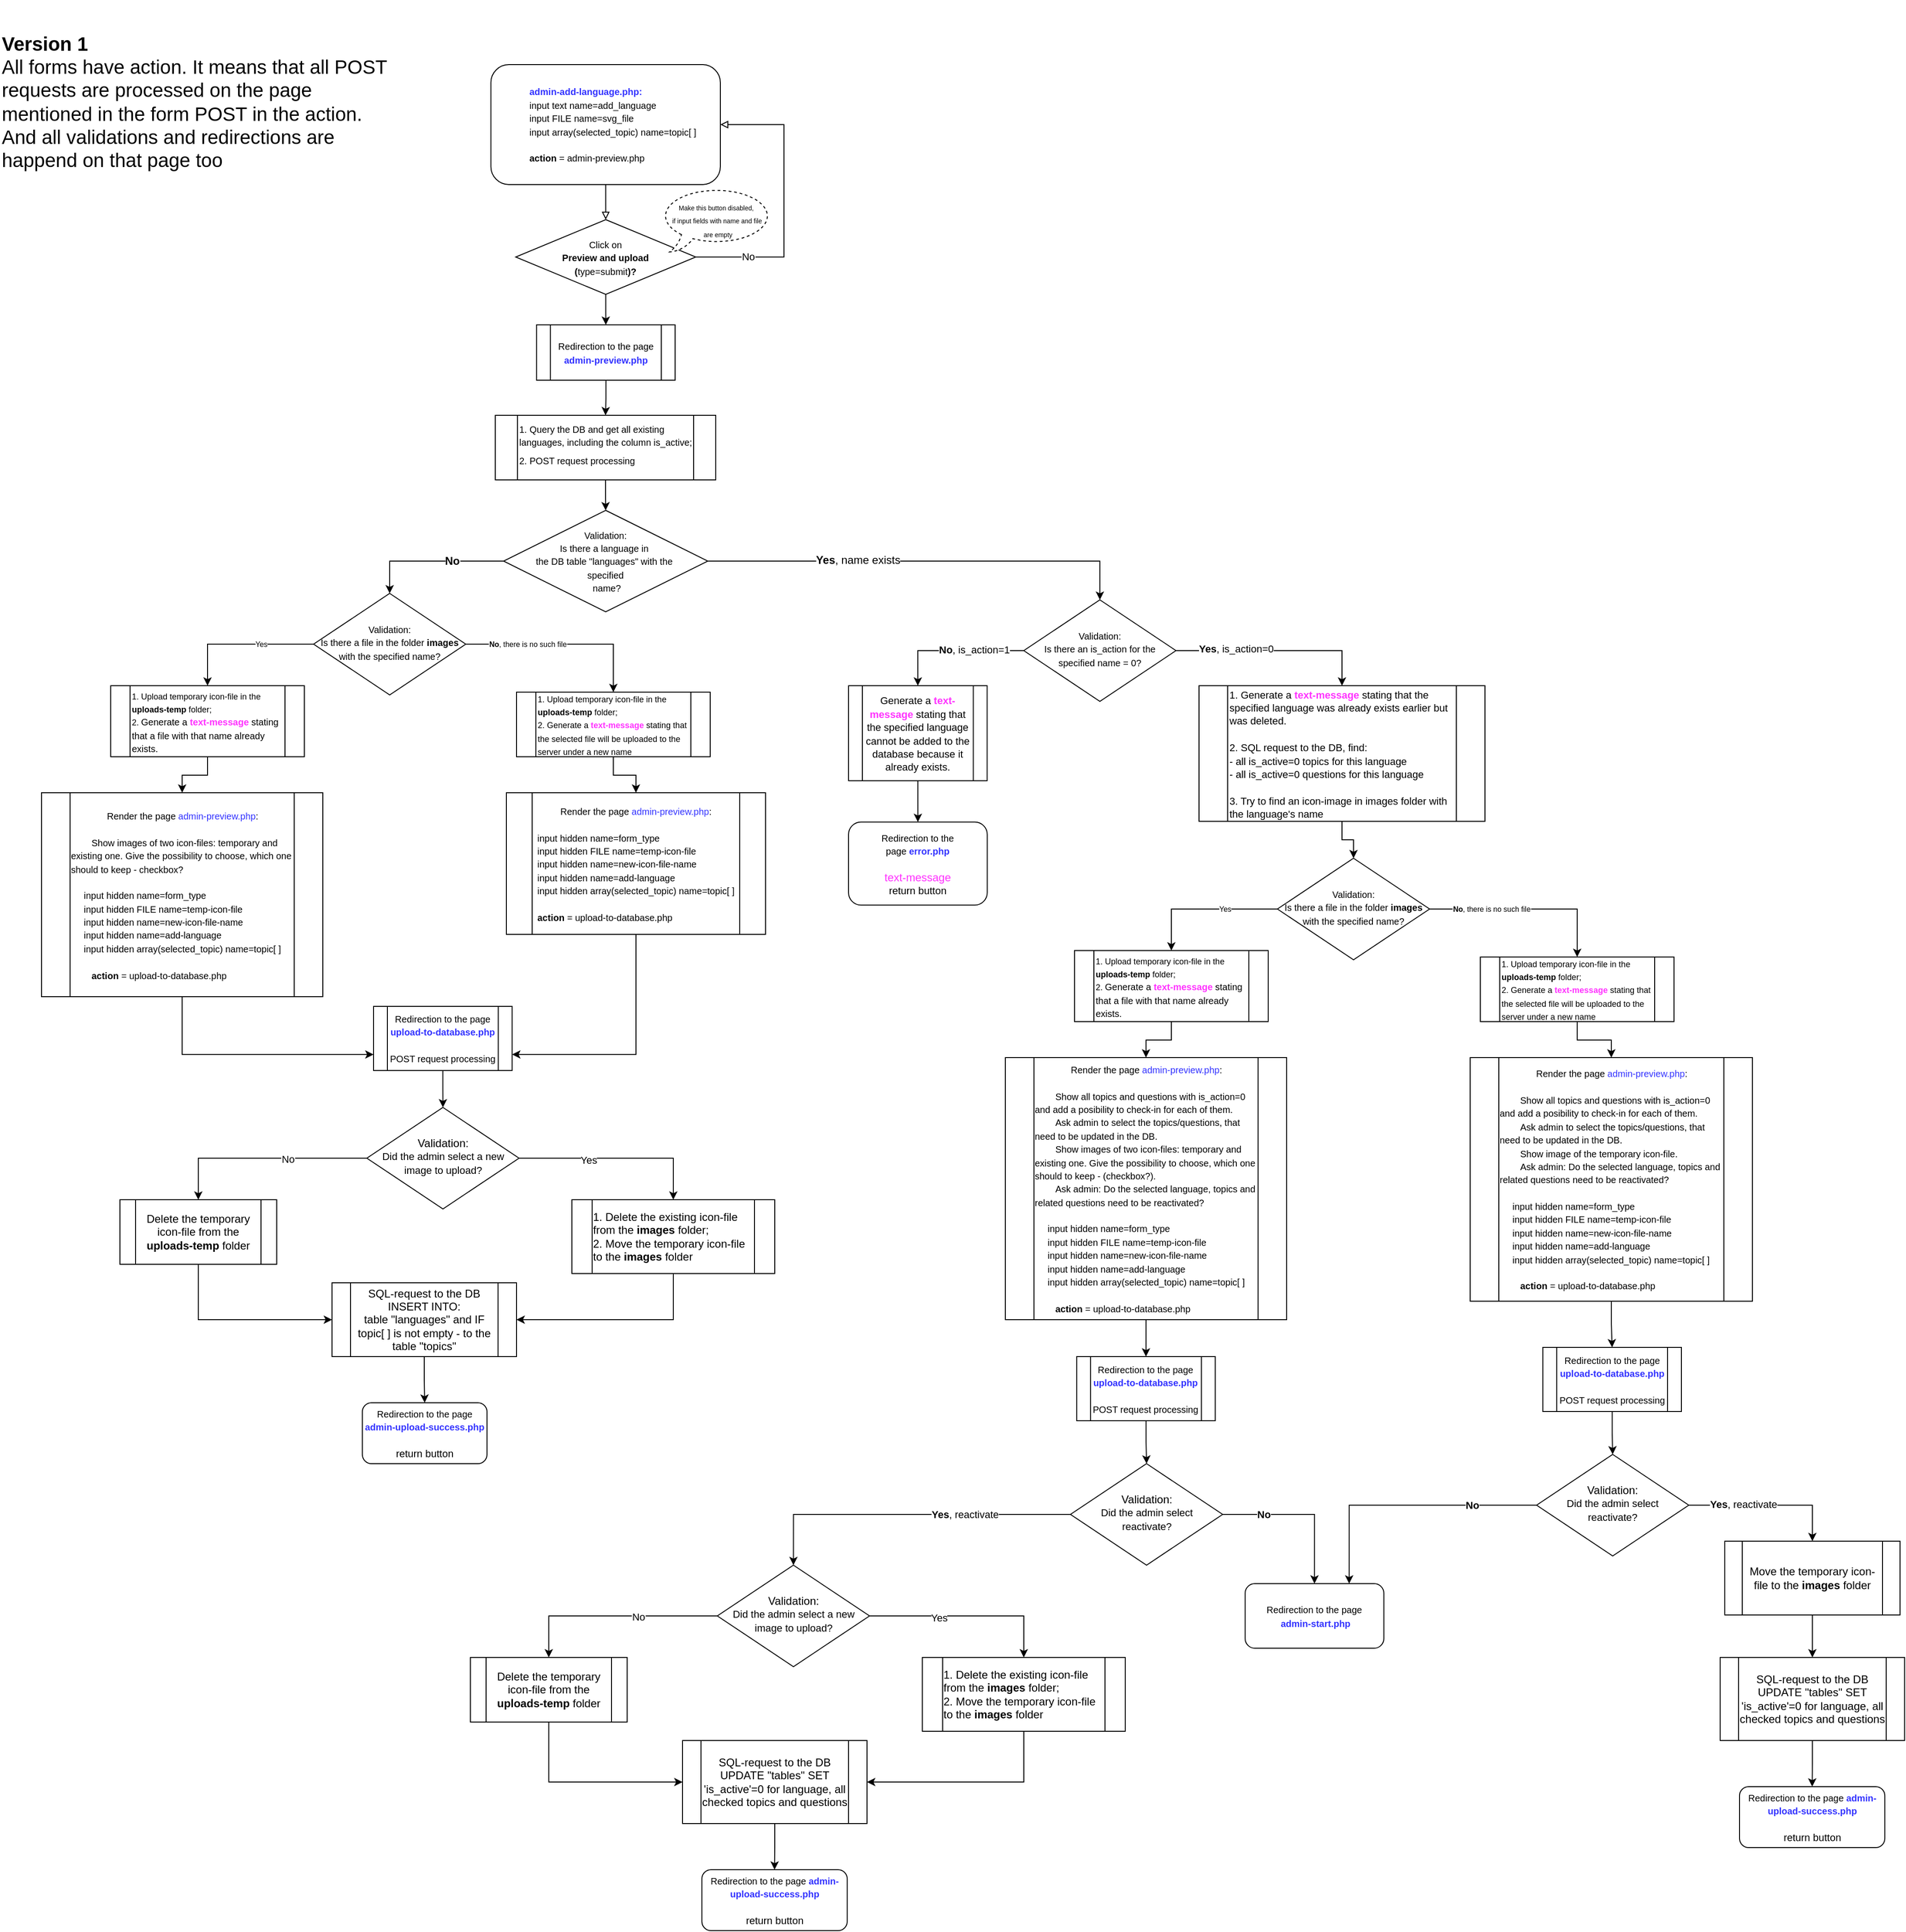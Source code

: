 <mxfile version="27.1.5">
  <diagram name="Page-1" id="_Tp_P9EOkaHcpFpm4Qid">
    <mxGraphModel dx="4360" dy="2525" grid="1" gridSize="10" guides="1" tooltips="1" connect="1" arrows="1" fold="1" page="1" pageScale="1" pageWidth="1169" pageHeight="827" math="0" shadow="0">
      <root>
        <mxCell id="0" />
        <mxCell id="1" parent="0" />
        <mxCell id="sZrP5ZYWWnOfZu56KgDg-1" style="edgeStyle=orthogonalEdgeStyle;rounded=0;orthogonalLoop=1;jettySize=auto;html=1;entryX=0.5;entryY=0;entryDx=0;entryDy=0;endArrow=block;endFill=0;" edge="1" parent="1" source="sZrP5ZYWWnOfZu56KgDg-2" target="sZrP5ZYWWnOfZu56KgDg-20">
          <mxGeometry relative="1" as="geometry" />
        </mxCell>
        <mxCell id="sZrP5ZYWWnOfZu56KgDg-2" value="&lt;blockquote style=&quot;margin: 0 0 0 40px; border: none; padding: 0px;&quot;&gt;&lt;div&gt;&lt;b&gt;&lt;font style=&quot;color: rgb(51, 51, 255); font-size: 10px;&quot;&gt;admin-add-language.php:&lt;/font&gt;&lt;/b&gt;&lt;/div&gt;&lt;/blockquote&gt;&lt;blockquote style=&quot;margin: 0 0 0 40px; border: none; padding: 0px;&quot;&gt;&lt;font style=&quot;font-size: 10px;&quot;&gt;input text name=add_language&lt;/font&gt;&lt;div&gt;&lt;font style=&quot;font-size: 10px;&quot;&gt;input FILE name=svg_file&lt;/font&gt;&lt;/div&gt;&lt;div&gt;&lt;font style=&quot;font-size: 10px;&quot;&gt;input array(selected_topic) name=topic[ ]&lt;/font&gt;&lt;/div&gt;&lt;div&gt;&lt;font style=&quot;font-size: 10px;&quot;&gt;&lt;br&gt;&lt;/font&gt;&lt;/div&gt;&lt;div&gt;&lt;font style=&quot;font-size: 10px;&quot;&gt;&lt;b style=&quot;&quot;&gt;action &lt;/b&gt;= admin-preview.php&lt;/font&gt;&lt;/div&gt;&lt;/blockquote&gt;" style="rounded=1;whiteSpace=wrap;html=1;fontSize=12;glass=0;strokeWidth=1;shadow=0;align=left;" vertex="1" parent="1">
          <mxGeometry x="662.25" y="100" width="248.75" height="130" as="geometry" />
        </mxCell>
        <mxCell id="sZrP5ZYWWnOfZu56KgDg-8" value="&lt;span style=&quot;font-size: 10px;&quot;&gt;Redirection to the page&amp;nbsp;&lt;/span&gt;&lt;font style=&quot;font-size: 10px;&quot;&gt;&lt;b&gt;&lt;font style=&quot;color: rgb(51, 51, 255);&quot;&gt;error&lt;/font&gt;&lt;/b&gt;&lt;b style=&quot;color: light-dark(rgb(51, 51, 255), rgb(168, 168, 255));&quot;&gt;&lt;font style=&quot;color: rgb(51, 51, 255);&quot;&gt;.php&lt;/font&gt;&lt;/b&gt;&lt;/font&gt;&lt;div&gt;&lt;font color=&quot;#3333ff&quot;&gt;&lt;span style=&quot;font-size: 10px;&quot;&gt;&lt;b&gt;&lt;br&gt;&lt;/b&gt;&lt;/span&gt;&lt;/font&gt;&lt;div&gt;&lt;font style=&quot;color: rgb(255, 51, 255);&quot;&gt;text-message&lt;br&gt;&lt;/font&gt;&lt;div&gt;&lt;span style=&quot;font-size: 11px;&quot;&gt;return button&lt;/span&gt;&lt;/div&gt;&lt;/div&gt;&lt;/div&gt;" style="rounded=1;whiteSpace=wrap;html=1;fontSize=12;glass=0;strokeWidth=1;shadow=0;" vertex="1" parent="1">
          <mxGeometry x="1050" y="920.75" width="150.37" height="90" as="geometry" />
        </mxCell>
        <mxCell id="sZrP5ZYWWnOfZu56KgDg-69" style="edgeStyle=orthogonalEdgeStyle;rounded=0;orthogonalLoop=1;jettySize=auto;html=1;entryX=0.5;entryY=0;entryDx=0;entryDy=0;" edge="1" parent="1" source="sZrP5ZYWWnOfZu56KgDg-13" target="sZrP5ZYWWnOfZu56KgDg-38">
          <mxGeometry relative="1" as="geometry" />
        </mxCell>
        <mxCell id="sZrP5ZYWWnOfZu56KgDg-70" value="&lt;font style=&quot;font-size: 8px;&quot;&gt;&lt;b&gt;No&lt;/b&gt;, there is no such file&lt;/font&gt;" style="edgeLabel;html=1;align=center;verticalAlign=middle;resizable=0;points=[];" vertex="1" connectable="0" parent="sZrP5ZYWWnOfZu56KgDg-69">
          <mxGeometry x="-0.366" relative="1" as="geometry">
            <mxPoint y="-1" as="offset" />
          </mxGeometry>
        </mxCell>
        <mxCell id="sZrP5ZYWWnOfZu56KgDg-75" style="edgeStyle=orthogonalEdgeStyle;rounded=0;orthogonalLoop=1;jettySize=auto;html=1;entryX=0.5;entryY=0;entryDx=0;entryDy=0;" edge="1" parent="1" source="sZrP5ZYWWnOfZu56KgDg-13" target="sZrP5ZYWWnOfZu56KgDg-72">
          <mxGeometry relative="1" as="geometry" />
        </mxCell>
        <mxCell id="sZrP5ZYWWnOfZu56KgDg-83" value="Yes" style="edgeLabel;html=1;align=center;verticalAlign=middle;resizable=0;points=[];fontSize=8;" vertex="1" connectable="0" parent="sZrP5ZYWWnOfZu56KgDg-75">
          <mxGeometry x="-0.056" relative="1" as="geometry">
            <mxPoint x="18" as="offset" />
          </mxGeometry>
        </mxCell>
        <mxCell id="sZrP5ZYWWnOfZu56KgDg-13" value="&lt;font style=&quot;font-size: 10px;&quot;&gt;Validation:&lt;/font&gt;&lt;div&gt;&lt;font style=&quot;font-size: 10px;&quot;&gt;Is there a file in the folder &lt;b style=&quot;&quot;&gt;images &lt;/b&gt;with the specified name?&lt;/font&gt;&lt;/div&gt;" style="rhombus;whiteSpace=wrap;html=1;shadow=0;fontFamily=Helvetica;fontSize=12;align=center;strokeWidth=1;spacing=6;spacingTop=-4;" vertex="1" parent="1">
          <mxGeometry x="470" y="673" width="165" height="110" as="geometry" />
        </mxCell>
        <mxCell id="sZrP5ZYWWnOfZu56KgDg-18" style="edgeStyle=orthogonalEdgeStyle;rounded=0;orthogonalLoop=1;jettySize=auto;html=1;exitX=1;exitY=0.5;exitDx=0;exitDy=0;endArrow=block;endFill=0;entryX=1;entryY=0.5;entryDx=0;entryDy=0;" edge="1" parent="1" source="sZrP5ZYWWnOfZu56KgDg-20" target="sZrP5ZYWWnOfZu56KgDg-2">
          <mxGeometry relative="1" as="geometry">
            <Array as="points">
              <mxPoint x="980" y="308" />
              <mxPoint x="980" y="165" />
            </Array>
            <mxPoint x="900" y="195" as="targetPoint" />
          </mxGeometry>
        </mxCell>
        <mxCell id="sZrP5ZYWWnOfZu56KgDg-19" value="No" style="edgeLabel;html=1;align=center;verticalAlign=middle;resizable=0;points=[];" vertex="1" connectable="0" parent="sZrP5ZYWWnOfZu56KgDg-18">
          <mxGeometry x="-0.638" y="-1" relative="1" as="geometry">
            <mxPoint y="-2" as="offset" />
          </mxGeometry>
        </mxCell>
        <mxCell id="sZrP5ZYWWnOfZu56KgDg-54" style="edgeStyle=orthogonalEdgeStyle;rounded=0;orthogonalLoop=1;jettySize=auto;html=1;entryX=0.5;entryY=0;entryDx=0;entryDy=0;" edge="1" parent="1" source="sZrP5ZYWWnOfZu56KgDg-20" target="sZrP5ZYWWnOfZu56KgDg-53">
          <mxGeometry relative="1" as="geometry" />
        </mxCell>
        <mxCell id="sZrP5ZYWWnOfZu56KgDg-20" value="&lt;font style=&quot;font-size: 10px;&quot;&gt;&lt;font style=&quot;&quot;&gt;Click on&lt;/font&gt;&lt;/font&gt;&lt;div&gt;&lt;font style=&quot;font-size: 10px;&quot;&gt;&lt;span style=&quot;background-color: transparent; color: light-dark(rgb(0, 0, 0), rgb(255, 255, 255));&quot;&gt;&lt;b&gt;Preview&amp;nbsp;&lt;/b&gt;&lt;/span&gt;&lt;/font&gt;&lt;b style=&quot;font-size: 10px; background-color: transparent; color: light-dark(rgb(0, 0, 0), rgb(255, 255, 255));&quot;&gt;and upload&lt;/b&gt;&lt;div&gt;&lt;span style=&quot;background-color: transparent; color: light-dark(rgb(0, 0, 0), rgb(255, 255, 255));&quot;&gt;&lt;font style=&quot;font-size: 10px;&quot;&gt;&lt;b&gt;(&lt;/b&gt;type=submit&lt;b&gt;)?&lt;/b&gt;&lt;/font&gt;&lt;/span&gt;&lt;/div&gt;&lt;/div&gt;" style="rhombus;whiteSpace=wrap;html=1;" vertex="1" parent="1">
          <mxGeometry x="689.13" y="268" width="195.25" height="81" as="geometry" />
        </mxCell>
        <mxCell id="sZrP5ZYWWnOfZu56KgDg-71" style="edgeStyle=orthogonalEdgeStyle;rounded=0;orthogonalLoop=1;jettySize=auto;html=1;entryX=0.5;entryY=0;entryDx=0;entryDy=0;" edge="1" parent="1" source="sZrP5ZYWWnOfZu56KgDg-38" target="sZrP5ZYWWnOfZu56KgDg-79">
          <mxGeometry relative="1" as="geometry">
            <mxPoint x="801.0" y="890.0" as="targetPoint" />
          </mxGeometry>
        </mxCell>
        <mxCell id="sZrP5ZYWWnOfZu56KgDg-38" value="&lt;font style=&quot;font-size: 9px;&quot;&gt;1. Upload temporary icon-file in the &lt;b style=&quot;&quot;&gt;uploads-temp&lt;/b&gt; folder;&lt;/font&gt;&lt;div&gt;&lt;font style=&quot;font-size: 9px;&quot;&gt;&lt;font style=&quot;&quot;&gt;2.&amp;nbsp;&lt;/font&gt;&lt;span style=&quot;background-color: transparent; color: light-dark(rgb(0, 0, 0), rgb(255, 255, 255)); text-align: center;&quot;&gt;Generate a&amp;nbsp;&lt;/span&gt;&lt;b style=&quot;background-color: transparent; color: light-dark(rgb(0, 0, 0), rgb(255, 255, 255)); text-align: center;&quot;&gt;&lt;font style=&quot;color: rgb(255, 51, 255);&quot;&gt;text-message&lt;/font&gt;&lt;/b&gt;&lt;span style=&quot;background-color: transparent; color: light-dark(rgb(0, 0, 0), rgb(255, 255, 255)); text-align: center;&quot;&gt;&amp;nbsp;stating that the selected file will be uploaded to the server under a new name&lt;/span&gt;&lt;/font&gt;&lt;/div&gt;" style="shape=process;whiteSpace=wrap;html=1;backgroundOutline=1;align=left;" vertex="1" parent="1">
          <mxGeometry x="690" y="780" width="210" height="70" as="geometry" />
        </mxCell>
        <mxCell id="sZrP5ZYWWnOfZu56KgDg-90" style="edgeStyle=orthogonalEdgeStyle;rounded=0;orthogonalLoop=1;jettySize=auto;html=1;entryX=0;entryY=0.5;entryDx=0;entryDy=0;exitX=0.5;exitY=1;exitDx=0;exitDy=0;" edge="1" parent="1" source="sZrP5ZYWWnOfZu56KgDg-40" target="sZrP5ZYWWnOfZu56KgDg-89">
          <mxGeometry relative="1" as="geometry" />
        </mxCell>
        <mxCell id="sZrP5ZYWWnOfZu56KgDg-40" value="Delete the temporary icon-file from the &lt;b&gt;uploads-temp&lt;/b&gt; folder" style="shape=process;whiteSpace=wrap;html=1;backgroundOutline=1;" vertex="1" parent="1">
          <mxGeometry x="260" y="1330" width="170" height="70" as="geometry" />
        </mxCell>
        <mxCell id="sZrP5ZYWWnOfZu56KgDg-52" value="&lt;b&gt;&lt;font style=&quot;font-size: 21px;&quot;&gt;Version 1&lt;/font&gt;&lt;/b&gt;&lt;div&gt;&lt;font style=&quot;font-size: 21px;&quot;&gt;All forms have action. It means that all POST requests are processed on the page mentioned in the form POST in the action.&lt;/font&gt;&lt;/div&gt;&lt;div&gt;&lt;font style=&quot;font-size: 21px;&quot;&gt;And all validations and redirections are happend on that page too&lt;/font&gt;&lt;/div&gt;" style="text;html=1;align=left;verticalAlign=middle;whiteSpace=wrap;rounded=0;" vertex="1" parent="1">
          <mxGeometry x="130" y="30" width="440" height="220" as="geometry" />
        </mxCell>
        <mxCell id="sZrP5ZYWWnOfZu56KgDg-95" style="edgeStyle=orthogonalEdgeStyle;rounded=0;orthogonalLoop=1;jettySize=auto;html=1;" edge="1" parent="1" source="sZrP5ZYWWnOfZu56KgDg-53" target="sZrP5ZYWWnOfZu56KgDg-55">
          <mxGeometry relative="1" as="geometry" />
        </mxCell>
        <mxCell id="sZrP5ZYWWnOfZu56KgDg-53" value="&lt;font style=&quot;font-size: 10px;&quot;&gt;Redirection to the page &lt;b style=&quot;&quot;&gt;&lt;font style=&quot;color: rgb(51, 51, 255);&quot;&gt;admin-preview.php&lt;/font&gt;&lt;/b&gt;&lt;/font&gt;" style="shape=process;whiteSpace=wrap;html=1;backgroundOutline=1;" vertex="1" parent="1">
          <mxGeometry x="711.75" y="382" width="150.25" height="60" as="geometry" />
        </mxCell>
        <mxCell id="sZrP5ZYWWnOfZu56KgDg-96" style="edgeStyle=orthogonalEdgeStyle;rounded=0;orthogonalLoop=1;jettySize=auto;html=1;entryX=0.5;entryY=0;entryDx=0;entryDy=0;" edge="1" parent="1" source="sZrP5ZYWWnOfZu56KgDg-55" target="sZrP5ZYWWnOfZu56KgDg-57">
          <mxGeometry relative="1" as="geometry" />
        </mxCell>
        <mxCell id="sZrP5ZYWWnOfZu56KgDg-55" value="&lt;font style=&quot;font-size: 10px;&quot;&gt;1. Query the DB and get all existing languages, including the column is_active;&lt;/font&gt;&lt;div&gt;&lt;font style=&quot;font-size: 10px; line-height: 270%;&quot;&gt;2. POST request processing&lt;/font&gt;&lt;/div&gt;" style="shape=process;whiteSpace=wrap;html=1;backgroundOutline=1;align=left;" vertex="1" parent="1">
          <mxGeometry x="667" y="480" width="239" height="70" as="geometry" />
        </mxCell>
        <mxCell id="sZrP5ZYWWnOfZu56KgDg-56" value="&lt;font style=&quot;font-size: 7px;&quot;&gt;Make this button disabled,&amp;nbsp;&lt;/font&gt;&lt;div&gt;&lt;font style=&quot;font-size: 7px;&quot;&gt;if input fields with name and file&lt;/font&gt;&lt;/div&gt;&lt;div&gt;&lt;font style=&quot;font-size: 7px;&quot;&gt;&amp;nbsp;are empty&lt;/font&gt;&lt;/div&gt;" style="whiteSpace=wrap;html=1;shape=mxgraph.basic.oval_callout;dashed=1;" vertex="1" parent="1">
          <mxGeometry x="845.75" y="233" width="123.25" height="70" as="geometry" />
        </mxCell>
        <mxCell id="sZrP5ZYWWnOfZu56KgDg-58" style="edgeStyle=orthogonalEdgeStyle;rounded=0;orthogonalLoop=1;jettySize=auto;html=1;entryX=0.5;entryY=0;entryDx=0;entryDy=0;" edge="1" parent="1" source="sZrP5ZYWWnOfZu56KgDg-57" target="sZrP5ZYWWnOfZu56KgDg-13">
          <mxGeometry relative="1" as="geometry">
            <Array as="points">
              <mxPoint x="553" y="638" />
            </Array>
          </mxGeometry>
        </mxCell>
        <mxCell id="sZrP5ZYWWnOfZu56KgDg-60" value="No" style="edgeLabel;html=1;align=center;verticalAlign=middle;resizable=0;points=[];fontSize=12;fontStyle=1" vertex="1" connectable="0" parent="sZrP5ZYWWnOfZu56KgDg-58">
          <mxGeometry x="-0.288" y="-2" relative="1" as="geometry">
            <mxPoint y="2" as="offset" />
          </mxGeometry>
        </mxCell>
        <mxCell id="sZrP5ZYWWnOfZu56KgDg-61" style="edgeStyle=orthogonalEdgeStyle;rounded=0;orthogonalLoop=1;jettySize=auto;html=1;entryX=0.5;entryY=0;entryDx=0;entryDy=0;exitX=1;exitY=0.5;exitDx=0;exitDy=0;" edge="1" parent="1" source="sZrP5ZYWWnOfZu56KgDg-57" target="sZrP5ZYWWnOfZu56KgDg-59">
          <mxGeometry relative="1" as="geometry" />
        </mxCell>
        <mxCell id="sZrP5ZYWWnOfZu56KgDg-62" value="&lt;font style=&quot;font-size: 12px;&quot;&gt;&lt;b style=&quot;&quot;&gt;Yes&lt;/b&gt;, name exists&lt;/font&gt;" style="edgeLabel;html=1;align=center;verticalAlign=middle;resizable=0;points=[];" vertex="1" connectable="0" parent="sZrP5ZYWWnOfZu56KgDg-61">
          <mxGeometry x="-0.306" relative="1" as="geometry">
            <mxPoint y="-1" as="offset" />
          </mxGeometry>
        </mxCell>
        <mxCell id="sZrP5ZYWWnOfZu56KgDg-57" value="&lt;font style=&quot;font-size: 10px;&quot;&gt;Validation:&lt;/font&gt;&lt;div&gt;&lt;font style=&quot;font-size: 10px;&quot;&gt;Is there a language in&amp;nbsp;&lt;/font&gt;&lt;/div&gt;&lt;div&gt;&lt;font style=&quot;font-size: 10px;&quot;&gt;the DB table &quot;languages&quot; with the&amp;nbsp;&lt;/font&gt;&lt;/div&gt;&lt;div&gt;&lt;font style=&quot;font-size: 10px;&quot;&gt;specified&lt;/font&gt;&lt;/div&gt;&lt;div&gt;&lt;font style=&quot;font-size: 10px;&quot;&gt;&amp;nbsp;name?&lt;/font&gt;&lt;/div&gt;" style="rhombus;whiteSpace=wrap;html=1;" vertex="1" parent="1">
          <mxGeometry x="676" y="583" width="221.38" height="110" as="geometry" />
        </mxCell>
        <mxCell id="sZrP5ZYWWnOfZu56KgDg-102" style="edgeStyle=orthogonalEdgeStyle;rounded=0;orthogonalLoop=1;jettySize=auto;html=1;entryX=0.5;entryY=0;entryDx=0;entryDy=0;" edge="1" parent="1" source="sZrP5ZYWWnOfZu56KgDg-59" target="sZrP5ZYWWnOfZu56KgDg-98">
          <mxGeometry relative="1" as="geometry" />
        </mxCell>
        <mxCell id="sZrP5ZYWWnOfZu56KgDg-103" value="&lt;b&gt;No&lt;/b&gt;, is_action=1" style="edgeLabel;html=1;align=center;verticalAlign=middle;resizable=0;points=[];" vertex="1" connectable="0" parent="sZrP5ZYWWnOfZu56KgDg-102">
          <mxGeometry x="-0.296" y="-1" relative="1" as="geometry">
            <mxPoint as="offset" />
          </mxGeometry>
        </mxCell>
        <mxCell id="sZrP5ZYWWnOfZu56KgDg-106" style="edgeStyle=orthogonalEdgeStyle;rounded=0;orthogonalLoop=1;jettySize=auto;html=1;entryX=0.5;entryY=0;entryDx=0;entryDy=0;" edge="1" parent="1" source="sZrP5ZYWWnOfZu56KgDg-59" target="sZrP5ZYWWnOfZu56KgDg-105">
          <mxGeometry relative="1" as="geometry" />
        </mxCell>
        <mxCell id="sZrP5ZYWWnOfZu56KgDg-107" value="&lt;b&gt;Yes&lt;/b&gt;, is_action=0" style="edgeLabel;html=1;align=center;verticalAlign=middle;resizable=0;points=[];" vertex="1" connectable="0" parent="sZrP5ZYWWnOfZu56KgDg-106">
          <mxGeometry x="-0.403" y="4" relative="1" as="geometry">
            <mxPoint y="2" as="offset" />
          </mxGeometry>
        </mxCell>
        <mxCell id="sZrP5ZYWWnOfZu56KgDg-59" value="&lt;font style=&quot;font-size: 10px;&quot;&gt;Validation:&lt;/font&gt;&lt;div&gt;&lt;font style=&quot;font-size: 10px;&quot;&gt;Is there an is_action for the specified name = 0?&lt;/font&gt;&lt;/div&gt;" style="rhombus;whiteSpace=wrap;html=1;shadow=0;fontFamily=Helvetica;fontSize=12;align=center;strokeWidth=1;spacing=6;spacingTop=-4;" vertex="1" parent="1">
          <mxGeometry x="1240" y="680" width="165" height="110" as="geometry" />
        </mxCell>
        <mxCell id="sZrP5ZYWWnOfZu56KgDg-76" style="edgeStyle=orthogonalEdgeStyle;rounded=0;orthogonalLoop=1;jettySize=auto;html=1;entryX=0.5;entryY=0;entryDx=0;entryDy=0;" edge="1" parent="1" source="sZrP5ZYWWnOfZu56KgDg-72" target="sZrP5ZYWWnOfZu56KgDg-74">
          <mxGeometry relative="1" as="geometry" />
        </mxCell>
        <mxCell id="sZrP5ZYWWnOfZu56KgDg-72" value="&lt;font style=&quot;font-size: 9px;&quot;&gt;1. Upload temporary icon-file in the &lt;b style=&quot;&quot;&gt;uploads-temp&lt;/b&gt; folder;&lt;/font&gt;&lt;div&gt;&lt;font style=&quot;font-size: 9px;&quot;&gt;2.&amp;nbsp;&lt;/font&gt;&lt;span style=&quot;background-color: transparent; color: light-dark(rgb(0, 0, 0), rgb(255, 255, 255)); font-size: x-small; text-align: center;&quot;&gt;Generate a&amp;nbsp;&lt;/span&gt;&lt;b style=&quot;background-color: transparent; color: light-dark(rgb(0, 0, 0), rgb(255, 255, 255)); font-size: x-small; text-align: center;&quot;&gt;&lt;font style=&quot;color: rgb(255, 51, 255);&quot;&gt;text-message&lt;/font&gt;&lt;/b&gt;&lt;span style=&quot;background-color: transparent; color: light-dark(rgb(0, 0, 0), rgb(255, 255, 255)); font-size: x-small; text-align: center;&quot;&gt;&amp;nbsp;stating that a file with that name already exists.&amp;nbsp;&lt;/span&gt;&lt;span style=&quot;font-size: 9px; background-color: transparent; color: light-dark(rgb(0, 0, 0), rgb(255, 255, 255));&quot;&gt;&amp;nbsp; &amp;nbsp;&amp;nbsp;&lt;/span&gt;&lt;/div&gt;" style="shape=process;whiteSpace=wrap;html=1;backgroundOutline=1;align=left;" vertex="1" parent="1">
          <mxGeometry x="250" y="773" width="210" height="77" as="geometry" />
        </mxCell>
        <mxCell id="sZrP5ZYWWnOfZu56KgDg-80" style="edgeStyle=orthogonalEdgeStyle;rounded=0;orthogonalLoop=1;jettySize=auto;html=1;entryX=0;entryY=0.75;entryDx=0;entryDy=0;exitX=0.5;exitY=1;exitDx=0;exitDy=0;" edge="1" parent="1" source="sZrP5ZYWWnOfZu56KgDg-74" target="sZrP5ZYWWnOfZu56KgDg-78">
          <mxGeometry relative="1" as="geometry" />
        </mxCell>
        <mxCell id="sZrP5ZYWWnOfZu56KgDg-74" value="&lt;font style=&quot;font-size: 10px;&quot;&gt;Render the page&amp;nbsp;&lt;font style=&quot;color: rgb(51, 51, 255);&quot;&gt;admin-preview.php&lt;/font&gt;:&lt;/font&gt;&lt;div&gt;&lt;font style=&quot;font-size: 10px;&quot;&gt;&lt;br&gt;&lt;/font&gt;&lt;div style=&quot;text-align: left;&quot;&gt;&lt;span style=&quot;background-color: transparent; color: light-dark(rgb(0, 0, 0), rgb(255, 255, 255));&quot;&gt;&lt;font style=&quot;font-size: 10px;&quot;&gt;&amp;nbsp; &amp;nbsp; &amp;nbsp; &amp;nbsp; Show images of two icon-files: temporary and existing one. Give the possibility to choose, which one should to keep - checkbox?&lt;/font&gt;&lt;/span&gt;&lt;/div&gt;&lt;div style=&quot;text-align: left;&quot;&gt;&lt;span style=&quot;background-color: transparent; color: light-dark(rgb(0, 0, 0), rgb(255, 255, 255));&quot;&gt;&lt;font style=&quot;font-size: 10px;&quot;&gt;&lt;br&gt;&lt;/font&gt;&lt;/span&gt;&lt;/div&gt;&lt;div style=&quot;text-align: left;&quot;&gt;&lt;span style=&quot;background-color: transparent; color: light-dark(rgb(0, 0, 0), rgb(255, 255, 255));&quot;&gt;&lt;font style=&quot;font-size: 10px;&quot;&gt;&amp;nbsp; &amp;nbsp; &amp;nbsp;input hidden name=form_type&lt;/font&gt;&lt;/span&gt;&lt;/div&gt;&lt;div&gt;&lt;div style=&quot;text-align: left;&quot;&gt;&lt;font style=&quot;font-size: 10px;&quot;&gt;&amp;nbsp; &amp;nbsp; &amp;nbsp;input hidden FILE name=temp-icon-file&lt;/font&gt;&lt;/div&gt;&lt;div style=&quot;text-align: left;&quot;&gt;&lt;font style=&quot;font-size: 10px;&quot;&gt;&amp;nbsp; &amp;nbsp; &amp;nbsp;input hidden name=new-icon-file-name&lt;/font&gt;&lt;/div&gt;&lt;div style=&quot;text-align: left;&quot;&gt;&lt;font style=&quot;font-size: 10px;&quot;&gt;&amp;nbsp; &amp;nbsp; &amp;nbsp;input hidden name=add-language&amp;nbsp;&lt;/font&gt;&lt;/div&gt;&lt;div style=&quot;text-align: left;&quot;&gt;&lt;font style=&quot;font-size: 10px;&quot;&gt;&amp;nbsp; &amp;nbsp; &amp;nbsp;input hidden array(selected_topic) name=topic[ ]&lt;/font&gt;&lt;/div&gt;&lt;div style=&quot;text-align: left;&quot;&gt;&lt;font style=&quot;font-size: 10px;&quot;&gt;&lt;br&gt;&lt;/font&gt;&lt;/div&gt;&lt;div style=&quot;text-align: left;&quot;&gt;&lt;font style=&quot;font-size: 10px;&quot;&gt;&lt;b style=&quot;&quot;&gt;&amp;nbsp; &amp;nbsp; &amp;nbsp; &amp;nbsp; action&amp;nbsp;&lt;/b&gt;= upload-to-database.php&lt;/font&gt;&lt;/div&gt;&lt;/div&gt;&lt;/div&gt;" style="shape=process;whiteSpace=wrap;html=1;backgroundOutline=1;" vertex="1" parent="1">
          <mxGeometry x="175" y="889" width="305" height="221" as="geometry" />
        </mxCell>
        <mxCell id="sZrP5ZYWWnOfZu56KgDg-84" style="edgeStyle=orthogonalEdgeStyle;rounded=0;orthogonalLoop=1;jettySize=auto;html=1;entryX=0.5;entryY=0;entryDx=0;entryDy=0;" edge="1" parent="1" source="sZrP5ZYWWnOfZu56KgDg-77" target="sZrP5ZYWWnOfZu56KgDg-40">
          <mxGeometry relative="1" as="geometry" />
        </mxCell>
        <mxCell id="sZrP5ZYWWnOfZu56KgDg-85" value="No" style="edgeLabel;html=1;align=center;verticalAlign=middle;resizable=0;points=[];" vertex="1" connectable="0" parent="sZrP5ZYWWnOfZu56KgDg-84">
          <mxGeometry x="-0.239" y="1" relative="1" as="geometry">
            <mxPoint as="offset" />
          </mxGeometry>
        </mxCell>
        <mxCell id="sZrP5ZYWWnOfZu56KgDg-87" style="edgeStyle=orthogonalEdgeStyle;rounded=0;orthogonalLoop=1;jettySize=auto;html=1;entryX=0.5;entryY=0;entryDx=0;entryDy=0;" edge="1" parent="1" source="sZrP5ZYWWnOfZu56KgDg-77" target="sZrP5ZYWWnOfZu56KgDg-86">
          <mxGeometry relative="1" as="geometry" />
        </mxCell>
        <mxCell id="sZrP5ZYWWnOfZu56KgDg-88" value="Yes" style="edgeLabel;html=1;align=center;verticalAlign=middle;resizable=0;points=[];" vertex="1" connectable="0" parent="sZrP5ZYWWnOfZu56KgDg-87">
          <mxGeometry x="-0.303" y="-2" relative="1" as="geometry">
            <mxPoint x="1" as="offset" />
          </mxGeometry>
        </mxCell>
        <mxCell id="sZrP5ZYWWnOfZu56KgDg-77" value="Validation:&lt;div&gt;&lt;span style=&quot;font-size: 11px;&quot;&gt;Did the admin select a new image to upload?&lt;/span&gt;&lt;/div&gt;" style="rhombus;whiteSpace=wrap;html=1;shadow=0;fontFamily=Helvetica;fontSize=12;align=center;strokeWidth=1;spacing=6;spacingTop=-4;" vertex="1" parent="1">
          <mxGeometry x="527.75" y="1230" width="165" height="110" as="geometry" />
        </mxCell>
        <mxCell id="sZrP5ZYWWnOfZu56KgDg-82" style="edgeStyle=orthogonalEdgeStyle;rounded=0;orthogonalLoop=1;jettySize=auto;html=1;entryX=0.5;entryY=0;entryDx=0;entryDy=0;" edge="1" parent="1" source="sZrP5ZYWWnOfZu56KgDg-78" target="sZrP5ZYWWnOfZu56KgDg-77">
          <mxGeometry relative="1" as="geometry" />
        </mxCell>
        <mxCell id="sZrP5ZYWWnOfZu56KgDg-78" value="&lt;font style=&quot;font-size: 10px;&quot;&gt;Redirection to the page &lt;b style=&quot;&quot;&gt;&lt;font style=&quot;color: rgb(51, 51, 255);&quot;&gt;upload-to-database.php&lt;/font&gt;&lt;/b&gt;&lt;/font&gt;&lt;div&gt;&lt;font color=&quot;#3333ff&quot;&gt;&lt;span style=&quot;font-size: 10px;&quot;&gt;&lt;b&gt;&lt;br&gt;&lt;/b&gt;&lt;/span&gt;&lt;/font&gt;&lt;div&gt;&lt;font style=&quot;font-size: 10px;&quot;&gt;&lt;span style=&quot;text-align: left;&quot;&gt;POST request processing&lt;/span&gt;&lt;b style=&quot;&quot;&gt;&lt;font style=&quot;color: rgb(51, 51, 255);&quot;&gt;&lt;/font&gt;&lt;/b&gt;&lt;/font&gt;&lt;/div&gt;&lt;/div&gt;" style="shape=process;whiteSpace=wrap;html=1;backgroundOutline=1;" vertex="1" parent="1">
          <mxGeometry x="535" y="1120.5" width="150.25" height="69.5" as="geometry" />
        </mxCell>
        <mxCell id="sZrP5ZYWWnOfZu56KgDg-81" style="edgeStyle=orthogonalEdgeStyle;rounded=0;orthogonalLoop=1;jettySize=auto;html=1;entryX=1;entryY=0.75;entryDx=0;entryDy=0;" edge="1" parent="1" source="sZrP5ZYWWnOfZu56KgDg-79" target="sZrP5ZYWWnOfZu56KgDg-78">
          <mxGeometry relative="1" as="geometry" />
        </mxCell>
        <mxCell id="sZrP5ZYWWnOfZu56KgDg-79" value="&lt;font style=&quot;font-size: 10px;&quot;&gt;Render the page&amp;nbsp;&lt;font style=&quot;color: rgb(51, 51, 255);&quot;&gt;admin-preview.php&lt;/font&gt;:&lt;/font&gt;&lt;div&gt;&lt;font style=&quot;font-size: 10px;&quot;&gt;&lt;br&gt;&lt;/font&gt;&lt;div style=&quot;text-align: left;&quot;&gt;&lt;span style=&quot;background-color: transparent; color: light-dark(rgb(0, 0, 0), rgb(255, 255, 255));&quot;&gt;&lt;font style=&quot;font-size: 10px;&quot;&gt;input hidden name=form_type&lt;/font&gt;&lt;/span&gt;&lt;/div&gt;&lt;div&gt;&lt;div style=&quot;text-align: left;&quot;&gt;&lt;font style=&quot;font-size: 10px;&quot;&gt;input hidden FILE name=temp-icon-file&lt;/font&gt;&lt;/div&gt;&lt;div style=&quot;text-align: left;&quot;&gt;&lt;font style=&quot;font-size: 10px;&quot;&gt;input hidden name=new-icon-file-name&lt;/font&gt;&lt;/div&gt;&lt;div style=&quot;text-align: left;&quot;&gt;&lt;font style=&quot;font-size: 10px;&quot;&gt;input hidden name=add-language&amp;nbsp;&lt;/font&gt;&lt;/div&gt;&lt;div style=&quot;text-align: left;&quot;&gt;&lt;font style=&quot;font-size: 10px;&quot;&gt;input hidden array(selected_topic) name=topic[ ]&lt;/font&gt;&lt;/div&gt;&lt;div style=&quot;text-align: left;&quot;&gt;&lt;font style=&quot;font-size: 10px;&quot;&gt;&lt;br&gt;&lt;/font&gt;&lt;/div&gt;&lt;div style=&quot;text-align: left;&quot;&gt;&lt;font style=&quot;font-size: 10px;&quot;&gt;&lt;b style=&quot;&quot;&gt;action&amp;nbsp;&lt;/b&gt;= upload-to-database.php&lt;/font&gt;&lt;/div&gt;&lt;/div&gt;&lt;/div&gt;" style="shape=process;whiteSpace=wrap;html=1;backgroundOutline=1;" vertex="1" parent="1">
          <mxGeometry x="679" y="889" width="281" height="153.5" as="geometry" />
        </mxCell>
        <mxCell id="sZrP5ZYWWnOfZu56KgDg-91" style="edgeStyle=orthogonalEdgeStyle;rounded=0;orthogonalLoop=1;jettySize=auto;html=1;entryX=1;entryY=0.5;entryDx=0;entryDy=0;exitX=0.5;exitY=1;exitDx=0;exitDy=0;" edge="1" parent="1" source="sZrP5ZYWWnOfZu56KgDg-86" target="sZrP5ZYWWnOfZu56KgDg-89">
          <mxGeometry relative="1" as="geometry" />
        </mxCell>
        <mxCell id="sZrP5ZYWWnOfZu56KgDg-86" value="&lt;div style=&quot;text-align: left;&quot;&gt;&lt;span style=&quot;background-color: transparent; color: light-dark(rgb(0, 0, 0), rgb(255, 255, 255));&quot;&gt;1. Delete the existing icon-file from the &lt;/span&gt;&lt;b style=&quot;background-color: transparent; color: light-dark(rgb(0, 0, 0), rgb(255, 255, 255));&quot;&gt;images&amp;nbsp;&lt;/b&gt;&lt;span style=&quot;background-color: transparent; color: light-dark(rgb(0, 0, 0), rgb(255, 255, 255));&quot;&gt;folder;&lt;/span&gt;&lt;/div&gt;&lt;div style=&quot;text-align: left;&quot;&gt;&lt;span style=&quot;background-color: transparent; color: light-dark(rgb(0, 0, 0), rgb(255, 255, 255));&quot;&gt;2. Move the temporary icon-file to the &lt;b&gt;images &lt;/b&gt;folder&lt;/span&gt;&lt;/div&gt;" style="shape=process;whiteSpace=wrap;html=1;backgroundOutline=1;" vertex="1" parent="1">
          <mxGeometry x="750" y="1330" width="220" height="80" as="geometry" />
        </mxCell>
        <mxCell id="sZrP5ZYWWnOfZu56KgDg-93" style="edgeStyle=orthogonalEdgeStyle;rounded=0;orthogonalLoop=1;jettySize=auto;html=1;entryX=0.5;entryY=0;entryDx=0;entryDy=0;" edge="1" parent="1" source="sZrP5ZYWWnOfZu56KgDg-89" target="sZrP5ZYWWnOfZu56KgDg-100">
          <mxGeometry relative="1" as="geometry">
            <mxPoint x="589.6" y="1540" as="targetPoint" />
          </mxGeometry>
        </mxCell>
        <mxCell id="sZrP5ZYWWnOfZu56KgDg-89" value="SQL-request to the DB INSERT INTO:&lt;div&gt;table &quot;languages&quot; and IF topic[ ] is not empty - to the table &quot;topics&quot;&lt;/div&gt;" style="shape=process;whiteSpace=wrap;html=1;backgroundOutline=1;" vertex="1" parent="1">
          <mxGeometry x="490" y="1420" width="200" height="80" as="geometry" />
        </mxCell>
        <mxCell id="sZrP5ZYWWnOfZu56KgDg-104" style="edgeStyle=orthogonalEdgeStyle;rounded=0;orthogonalLoop=1;jettySize=auto;html=1;entryX=0.5;entryY=0;entryDx=0;entryDy=0;" edge="1" parent="1" source="sZrP5ZYWWnOfZu56KgDg-98" target="sZrP5ZYWWnOfZu56KgDg-8">
          <mxGeometry relative="1" as="geometry" />
        </mxCell>
        <mxCell id="sZrP5ZYWWnOfZu56KgDg-98" value="&lt;span style=&quot;font-size: 11px;&quot;&gt;Generate a&amp;nbsp;&lt;b&gt;&lt;font style=&quot;color: rgb(255, 51, 255);&quot;&gt;text-&lt;/font&gt;&lt;/b&gt;&lt;/span&gt;&lt;b style=&quot;font-size: 11px;&quot;&gt;&lt;font style=&quot;color: rgb(255, 51, 255);&quot;&gt;message&lt;/font&gt;&amp;nbsp;&lt;/b&gt;&lt;span style=&quot;font-size: 11px;&quot;&gt;stating that the specified language cannot be added to the database because it already exists.&lt;/span&gt;" style="shape=process;whiteSpace=wrap;html=1;backgroundOutline=1;" vertex="1" parent="1">
          <mxGeometry x="1050" y="773" width="150.25" height="103" as="geometry" />
        </mxCell>
        <mxCell id="sZrP5ZYWWnOfZu56KgDg-100" value="&lt;span style=&quot;font-size: 10px;&quot;&gt;Redirection to the page &lt;b&gt;&lt;font style=&quot;color: rgb(51, 51, 255);&quot;&gt;admin-&lt;/font&gt;&lt;font style=&quot;color: rgb(51, 51, 255);&quot;&gt;upload-success&lt;/font&gt;&lt;/b&gt;&lt;/span&gt;&lt;font style=&quot;font-size: 10px;&quot;&gt;&lt;b style=&quot;color: light-dark(rgb(51, 51, 255), rgb(168, 168, 255));&quot;&gt;&lt;font style=&quot;color: rgb(51, 51, 255);&quot;&gt;.php&lt;/font&gt;&lt;/b&gt;&lt;/font&gt;&lt;div&gt;&lt;div&gt;&lt;font style=&quot;color: rgb(255, 51, 255);&quot;&gt;&lt;br&gt;&lt;/font&gt;&lt;div&gt;&lt;span style=&quot;font-size: 11px;&quot;&gt;return button&lt;/span&gt;&lt;/div&gt;&lt;/div&gt;&lt;/div&gt;" style="rounded=1;whiteSpace=wrap;html=1;fontSize=12;glass=0;strokeWidth=1;shadow=0;" vertex="1" parent="1">
          <mxGeometry x="522.88" y="1550" width="135.12" height="66" as="geometry" />
        </mxCell>
        <mxCell id="sZrP5ZYWWnOfZu56KgDg-119" style="edgeStyle=orthogonalEdgeStyle;rounded=0;orthogonalLoop=1;jettySize=auto;html=1;entryX=0.5;entryY=0;entryDx=0;entryDy=0;" edge="1" parent="1" source="sZrP5ZYWWnOfZu56KgDg-105" target="sZrP5ZYWWnOfZu56KgDg-112">
          <mxGeometry relative="1" as="geometry" />
        </mxCell>
        <mxCell id="sZrP5ZYWWnOfZu56KgDg-105" value="&lt;span style=&quot;font-size: 11px;&quot;&gt;1. Generate a&amp;nbsp;&lt;b&gt;&lt;font style=&quot;color: rgb(255, 51, 255);&quot;&gt;text-&lt;/font&gt;&lt;/b&gt;&lt;/span&gt;&lt;b style=&quot;font-size: 11px;&quot;&gt;&lt;font style=&quot;color: rgb(255, 51, 255);&quot;&gt;message&lt;/font&gt;&amp;nbsp;&lt;/b&gt;&lt;span style=&quot;font-size: 11px;&quot;&gt;stating that the specified language was already exists earlier but was deleted.&lt;/span&gt;&lt;div&gt;&lt;span style=&quot;font-size: 11px;&quot;&gt;&lt;br&gt;&lt;/span&gt;&lt;div&gt;&lt;span style=&quot;font-size: 11px;&quot;&gt;2. SQL request to the DB, find:&lt;/span&gt;&lt;/div&gt;&lt;div&gt;&lt;span style=&quot;font-size: 11px;&quot;&gt;- all is_active=0 topics for this language&lt;/span&gt;&lt;/div&gt;&lt;div&gt;&lt;span style=&quot;font-size: 11px;&quot;&gt;- all is_active=0 questions for this language&lt;/span&gt;&lt;/div&gt;&lt;div&gt;&lt;span style=&quot;font-size: 11px;&quot;&gt;&lt;br&gt;&lt;/span&gt;&lt;/div&gt;&lt;div&gt;&lt;span style=&quot;font-size: 11px;&quot;&gt;3. Try to find an icon-image in images folder with the language&#39;s name&lt;/span&gt;&lt;/div&gt;&lt;/div&gt;" style="shape=process;whiteSpace=wrap;html=1;backgroundOutline=1;align=left;" vertex="1" parent="1">
          <mxGeometry x="1430" y="773" width="310" height="147" as="geometry" />
        </mxCell>
        <mxCell id="sZrP5ZYWWnOfZu56KgDg-108" style="edgeStyle=orthogonalEdgeStyle;rounded=0;orthogonalLoop=1;jettySize=auto;html=1;entryX=0.5;entryY=0;entryDx=0;entryDy=0;" edge="1" parent="1" source="sZrP5ZYWWnOfZu56KgDg-112" target="sZrP5ZYWWnOfZu56KgDg-114">
          <mxGeometry relative="1" as="geometry" />
        </mxCell>
        <mxCell id="sZrP5ZYWWnOfZu56KgDg-109" value="&lt;font style=&quot;font-size: 8px;&quot;&gt;&lt;b&gt;No&lt;/b&gt;, there is no such file&lt;/font&gt;" style="edgeLabel;html=1;align=center;verticalAlign=middle;resizable=0;points=[];" vertex="1" connectable="0" parent="sZrP5ZYWWnOfZu56KgDg-108">
          <mxGeometry x="-0.366" relative="1" as="geometry">
            <mxPoint y="-1" as="offset" />
          </mxGeometry>
        </mxCell>
        <mxCell id="sZrP5ZYWWnOfZu56KgDg-110" style="edgeStyle=orthogonalEdgeStyle;rounded=0;orthogonalLoop=1;jettySize=auto;html=1;entryX=0.5;entryY=0;entryDx=0;entryDy=0;" edge="1" parent="1" source="sZrP5ZYWWnOfZu56KgDg-112" target="sZrP5ZYWWnOfZu56KgDg-116">
          <mxGeometry relative="1" as="geometry" />
        </mxCell>
        <mxCell id="sZrP5ZYWWnOfZu56KgDg-111" value="Yes" style="edgeLabel;html=1;align=center;verticalAlign=middle;resizable=0;points=[];fontSize=8;" vertex="1" connectable="0" parent="sZrP5ZYWWnOfZu56KgDg-110">
          <mxGeometry x="-0.056" relative="1" as="geometry">
            <mxPoint x="18" as="offset" />
          </mxGeometry>
        </mxCell>
        <mxCell id="sZrP5ZYWWnOfZu56KgDg-112" value="&lt;font style=&quot;font-size: 10px;&quot;&gt;Validation:&lt;/font&gt;&lt;div&gt;&lt;font style=&quot;font-size: 10px;&quot;&gt;Is there a file in the folder &lt;b style=&quot;&quot;&gt;images &lt;/b&gt;with the specified name?&lt;/font&gt;&lt;/div&gt;" style="rhombus;whiteSpace=wrap;html=1;shadow=0;fontFamily=Helvetica;fontSize=12;align=center;strokeWidth=1;spacing=6;spacingTop=-4;" vertex="1" parent="1">
          <mxGeometry x="1515" y="960" width="165" height="110" as="geometry" />
        </mxCell>
        <mxCell id="sZrP5ZYWWnOfZu56KgDg-113" style="edgeStyle=orthogonalEdgeStyle;rounded=0;orthogonalLoop=1;jettySize=auto;html=1;entryX=0.5;entryY=0;entryDx=0;entryDy=0;" edge="1" parent="1" source="sZrP5ZYWWnOfZu56KgDg-114" target="sZrP5ZYWWnOfZu56KgDg-118">
          <mxGeometry relative="1" as="geometry">
            <mxPoint x="1846" y="1177.0" as="targetPoint" />
          </mxGeometry>
        </mxCell>
        <mxCell id="sZrP5ZYWWnOfZu56KgDg-114" value="&lt;font style=&quot;font-size: 9px;&quot;&gt;1. Upload temporary icon-file in the &lt;b style=&quot;&quot;&gt;uploads-temp&lt;/b&gt; folder;&lt;/font&gt;&lt;div&gt;&lt;font style=&quot;font-size: 9px;&quot;&gt;&lt;font style=&quot;&quot;&gt;2.&amp;nbsp;&lt;/font&gt;&lt;span style=&quot;background-color: transparent; color: light-dark(rgb(0, 0, 0), rgb(255, 255, 255)); text-align: center;&quot;&gt;Generate a&amp;nbsp;&lt;/span&gt;&lt;b style=&quot;background-color: transparent; color: light-dark(rgb(0, 0, 0), rgb(255, 255, 255)); text-align: center;&quot;&gt;&lt;font style=&quot;color: rgb(255, 51, 255);&quot;&gt;text-message&lt;/font&gt;&lt;/b&gt;&lt;span style=&quot;background-color: transparent; color: light-dark(rgb(0, 0, 0), rgb(255, 255, 255)); text-align: center;&quot;&gt;&amp;nbsp;stating that the selected file will be uploaded to the server under a new name&lt;/span&gt;&lt;/font&gt;&lt;/div&gt;" style="shape=process;whiteSpace=wrap;html=1;backgroundOutline=1;align=left;" vertex="1" parent="1">
          <mxGeometry x="1735" y="1067" width="210" height="70" as="geometry" />
        </mxCell>
        <mxCell id="sZrP5ZYWWnOfZu56KgDg-115" style="edgeStyle=orthogonalEdgeStyle;rounded=0;orthogonalLoop=1;jettySize=auto;html=1;entryX=0.5;entryY=0;entryDx=0;entryDy=0;" edge="1" parent="1" source="sZrP5ZYWWnOfZu56KgDg-116" target="sZrP5ZYWWnOfZu56KgDg-117">
          <mxGeometry relative="1" as="geometry" />
        </mxCell>
        <mxCell id="sZrP5ZYWWnOfZu56KgDg-116" value="&lt;font style=&quot;font-size: 9px;&quot;&gt;1. Upload temporary icon-file in the &lt;b style=&quot;&quot;&gt;uploads-temp&lt;/b&gt; folder;&lt;/font&gt;&lt;div&gt;&lt;font style=&quot;font-size: 9px;&quot;&gt;2.&amp;nbsp;&lt;/font&gt;&lt;span style=&quot;background-color: transparent; color: light-dark(rgb(0, 0, 0), rgb(255, 255, 255)); font-size: x-small; text-align: center;&quot;&gt;Generate a&amp;nbsp;&lt;/span&gt;&lt;b style=&quot;background-color: transparent; color: light-dark(rgb(0, 0, 0), rgb(255, 255, 255)); font-size: x-small; text-align: center;&quot;&gt;&lt;font style=&quot;color: rgb(255, 51, 255);&quot;&gt;text-message&lt;/font&gt;&lt;/b&gt;&lt;span style=&quot;background-color: transparent; color: light-dark(rgb(0, 0, 0), rgb(255, 255, 255)); font-size: x-small; text-align: center;&quot;&gt;&amp;nbsp;stating that a file with that name already exists.&amp;nbsp;&lt;/span&gt;&lt;span style=&quot;font-size: 9px; background-color: transparent; color: light-dark(rgb(0, 0, 0), rgb(255, 255, 255));&quot;&gt;&amp;nbsp; &amp;nbsp;&amp;nbsp;&lt;/span&gt;&lt;/div&gt;" style="shape=process;whiteSpace=wrap;html=1;backgroundOutline=1;align=left;" vertex="1" parent="1">
          <mxGeometry x="1295" y="1060" width="210" height="77" as="geometry" />
        </mxCell>
        <mxCell id="sZrP5ZYWWnOfZu56KgDg-134" style="edgeStyle=orthogonalEdgeStyle;rounded=0;orthogonalLoop=1;jettySize=auto;html=1;entryX=0.5;entryY=0;entryDx=0;entryDy=0;" edge="1" parent="1" source="sZrP5ZYWWnOfZu56KgDg-117" target="sZrP5ZYWWnOfZu56KgDg-133">
          <mxGeometry relative="1" as="geometry" />
        </mxCell>
        <mxCell id="sZrP5ZYWWnOfZu56KgDg-117" value="&lt;font style=&quot;font-size: 10px;&quot;&gt;Render the page&amp;nbsp;&lt;font style=&quot;color: rgb(51, 51, 255);&quot;&gt;admin-preview.php&lt;/font&gt;:&lt;/font&gt;&lt;div&gt;&lt;font style=&quot;font-size: 10px;&quot;&gt;&lt;br&gt;&lt;/font&gt;&lt;div style=&quot;text-align: left;&quot;&gt;&lt;span style=&quot;background-color: transparent; color: light-dark(rgb(0, 0, 0), rgb(255, 255, 255));&quot;&gt;&lt;font style=&quot;font-size: 10px;&quot;&gt;&lt;span style=&quot;white-space: pre;&quot;&gt;&#x9;&lt;/span&gt;Show all topics and questions with is_action=0 and add a posibility&amp;nbsp;to check-in for each of them.&amp;nbsp;&lt;/font&gt;&lt;/span&gt;&lt;/div&gt;&lt;div style=&quot;text-align: left;&quot;&gt;&lt;span style=&quot;background-color: transparent; color: light-dark(rgb(0, 0, 0), rgb(255, 255, 255));&quot;&gt;&lt;font style=&quot;font-size: 10px;&quot;&gt;&lt;span style=&quot;white-space: pre;&quot;&gt;&#x9;&lt;/span&gt;Ask admin to select the topics/questions, that need to be updated in the DB.&amp;nbsp;&amp;nbsp;&lt;/font&gt;&lt;/span&gt;&lt;/div&gt;&lt;div style=&quot;text-align: left;&quot;&gt;&lt;span style=&quot;background-color: transparent; color: light-dark(rgb(0, 0, 0), rgb(255, 255, 255));&quot;&gt;&lt;font style=&quot;font-size: 10px;&quot;&gt;&lt;span style=&quot;white-space: pre;&quot;&gt;&#x9;&lt;/span&gt;Show images of two icon-files: temporary and existing one. Give the possibility to choose, which one should to keep - (checkbox?).&lt;/font&gt;&lt;/span&gt;&lt;/div&gt;&lt;div style=&quot;text-align: left;&quot;&gt;&lt;span style=&quot;background-color: transparent; color: light-dark(rgb(0, 0, 0), rgb(255, 255, 255));&quot;&gt;&lt;font style=&quot;font-size: 10px;&quot;&gt;&lt;span style=&quot;white-space: pre;&quot;&gt;&#x9;&lt;/span&gt;Ask admin: Do the selected language, topics and related questions need to be reactivated?&lt;br&gt;&lt;/font&gt;&lt;/span&gt;&lt;/div&gt;&lt;div style=&quot;text-align: left;&quot;&gt;&lt;span style=&quot;background-color: transparent; color: light-dark(rgb(0, 0, 0), rgb(255, 255, 255));&quot;&gt;&lt;font style=&quot;font-size: 10px;&quot;&gt;&lt;br&gt;&lt;/font&gt;&lt;/span&gt;&lt;/div&gt;&lt;div style=&quot;text-align: left;&quot;&gt;&lt;span style=&quot;background-color: transparent; color: light-dark(rgb(0, 0, 0), rgb(255, 255, 255));&quot;&gt;&lt;font style=&quot;font-size: 10px;&quot;&gt;&amp;nbsp; &amp;nbsp; &amp;nbsp;input hidden name=form_type&lt;/font&gt;&lt;/span&gt;&lt;/div&gt;&lt;div&gt;&lt;div style=&quot;text-align: left;&quot;&gt;&lt;font style=&quot;font-size: 10px;&quot;&gt;&amp;nbsp; &amp;nbsp; &amp;nbsp;input hidden FILE name=temp-icon-file&lt;/font&gt;&lt;/div&gt;&lt;div style=&quot;text-align: left;&quot;&gt;&lt;font style=&quot;font-size: 10px;&quot;&gt;&amp;nbsp; &amp;nbsp; &amp;nbsp;input hidden name=new-icon-file-name&lt;/font&gt;&lt;/div&gt;&lt;div style=&quot;text-align: left;&quot;&gt;&lt;font style=&quot;font-size: 10px;&quot;&gt;&amp;nbsp; &amp;nbsp; &amp;nbsp;input hidden name=add-language&amp;nbsp;&lt;/font&gt;&lt;/div&gt;&lt;div style=&quot;text-align: left;&quot;&gt;&lt;font style=&quot;font-size: 10px;&quot;&gt;&amp;nbsp; &amp;nbsp; &amp;nbsp;input hidden array(selected_topic) name=topic[ ]&lt;/font&gt;&lt;/div&gt;&lt;div style=&quot;text-align: left;&quot;&gt;&lt;font style=&quot;font-size: 10px;&quot;&gt;&lt;br&gt;&lt;/font&gt;&lt;/div&gt;&lt;div style=&quot;text-align: left;&quot;&gt;&lt;font style=&quot;font-size: 10px;&quot;&gt;&lt;b style=&quot;&quot;&gt;&amp;nbsp; &amp;nbsp; &amp;nbsp; &amp;nbsp; action&amp;nbsp;&lt;/b&gt;= upload-to-database.php&lt;/font&gt;&lt;/div&gt;&lt;/div&gt;&lt;/div&gt;" style="shape=process;whiteSpace=wrap;html=1;backgroundOutline=1;" vertex="1" parent="1">
          <mxGeometry x="1220" y="1176" width="305" height="284" as="geometry" />
        </mxCell>
        <mxCell id="sZrP5ZYWWnOfZu56KgDg-149" style="edgeStyle=orthogonalEdgeStyle;rounded=0;orthogonalLoop=1;jettySize=auto;html=1;entryX=0.5;entryY=0;entryDx=0;entryDy=0;" edge="1" parent="1" source="sZrP5ZYWWnOfZu56KgDg-118" target="sZrP5ZYWWnOfZu56KgDg-147">
          <mxGeometry relative="1" as="geometry" />
        </mxCell>
        <mxCell id="sZrP5ZYWWnOfZu56KgDg-118" value="&lt;font style=&quot;font-size: 10px;&quot;&gt;Render the page&amp;nbsp;&lt;font style=&quot;color: rgb(51, 51, 255);&quot;&gt;admin-preview.php&lt;/font&gt;:&lt;/font&gt;&lt;div&gt;&lt;font style=&quot;font-size: 10px;&quot;&gt;&lt;br&gt;&lt;/font&gt;&lt;div style=&quot;text-align: left;&quot;&gt;&lt;span style=&quot;background-color: transparent; color: light-dark(rgb(0, 0, 0), rgb(255, 255, 255));&quot;&gt;&lt;font style=&quot;font-size: 10px;&quot;&gt;&lt;span style=&quot;white-space: pre;&quot;&gt;&#x9;&lt;/span&gt;Show all topics and questions with is_action=0 and add a posibility&amp;nbsp;to check-in for each of them.&amp;nbsp;&lt;/font&gt;&lt;/span&gt;&lt;/div&gt;&lt;div style=&quot;text-align: left;&quot;&gt;&lt;span style=&quot;background-color: transparent; color: light-dark(rgb(0, 0, 0), rgb(255, 255, 255));&quot;&gt;&lt;font style=&quot;font-size: 10px;&quot;&gt;&lt;span style=&quot;white-space: pre;&quot;&gt;&#x9;&lt;/span&gt;Ask admin to select the topics/questions, that need to be updated in the DB.&amp;nbsp;&amp;nbsp;&lt;/font&gt;&lt;/span&gt;&lt;/div&gt;&lt;div style=&quot;text-align: left;&quot;&gt;&lt;span style=&quot;background-color: transparent; color: light-dark(rgb(0, 0, 0), rgb(255, 255, 255));&quot;&gt;&lt;font style=&quot;font-size: 10px;&quot;&gt;&lt;span style=&quot;white-space: pre;&quot;&gt;&#x9;&lt;/span&gt;Show image of the temporary icon-file.&lt;/font&gt;&lt;/span&gt;&lt;/div&gt;&lt;div style=&quot;text-align: left;&quot;&gt;&lt;span style=&quot;background-color: transparent; color: light-dark(rgb(0, 0, 0), rgb(255, 255, 255));&quot;&gt;&lt;font style=&quot;font-size: 10px;&quot;&gt;&lt;span style=&quot;white-space: pre;&quot;&gt;&#x9;&lt;/span&gt;Ask admin: Do the selected language, topics and related questions need to be reactivated?&lt;br&gt;&lt;/font&gt;&lt;/span&gt;&lt;/div&gt;&lt;div style=&quot;text-align: left;&quot;&gt;&lt;span style=&quot;background-color: transparent; color: light-dark(rgb(0, 0, 0), rgb(255, 255, 255));&quot;&gt;&lt;font style=&quot;font-size: 10px;&quot;&gt;&lt;br&gt;&lt;/font&gt;&lt;/span&gt;&lt;/div&gt;&lt;div style=&quot;text-align: left;&quot;&gt;&lt;span style=&quot;background-color: transparent; color: light-dark(rgb(0, 0, 0), rgb(255, 255, 255));&quot;&gt;&lt;font style=&quot;font-size: 10px;&quot;&gt;&amp;nbsp; &amp;nbsp; &amp;nbsp;input hidden name=form_type&lt;/font&gt;&lt;/span&gt;&lt;/div&gt;&lt;div&gt;&lt;div style=&quot;text-align: left;&quot;&gt;&lt;font style=&quot;font-size: 10px;&quot;&gt;&amp;nbsp; &amp;nbsp; &amp;nbsp;input hidden FILE name=temp-icon-file&lt;/font&gt;&lt;/div&gt;&lt;div style=&quot;text-align: left;&quot;&gt;&lt;font style=&quot;font-size: 10px;&quot;&gt;&amp;nbsp; &amp;nbsp; &amp;nbsp;input hidden name=new-icon-file-name&lt;/font&gt;&lt;/div&gt;&lt;div style=&quot;text-align: left;&quot;&gt;&lt;font style=&quot;font-size: 10px;&quot;&gt;&amp;nbsp; &amp;nbsp; &amp;nbsp;input hidden name=add-language&amp;nbsp;&lt;/font&gt;&lt;/div&gt;&lt;div style=&quot;text-align: left;&quot;&gt;&lt;font style=&quot;font-size: 10px;&quot;&gt;&amp;nbsp; &amp;nbsp; &amp;nbsp;input hidden array(selected_topic) name=topic[ ]&lt;/font&gt;&lt;/div&gt;&lt;div style=&quot;text-align: left;&quot;&gt;&lt;font style=&quot;font-size: 10px;&quot;&gt;&lt;br&gt;&lt;/font&gt;&lt;/div&gt;&lt;div style=&quot;text-align: left;&quot;&gt;&lt;font style=&quot;font-size: 10px;&quot;&gt;&lt;b&gt;&amp;nbsp; &amp;nbsp; &amp;nbsp; &amp;nbsp; action&amp;nbsp;&lt;/b&gt;= upload-to-database.php&lt;/font&gt;&lt;/div&gt;&lt;/div&gt;&lt;/div&gt;" style="shape=process;whiteSpace=wrap;html=1;backgroundOutline=1;" vertex="1" parent="1">
          <mxGeometry x="1724" y="1176" width="306" height="264" as="geometry" />
        </mxCell>
        <mxCell id="sZrP5ZYWWnOfZu56KgDg-120" style="edgeStyle=orthogonalEdgeStyle;rounded=0;orthogonalLoop=1;jettySize=auto;html=1;entryX=0;entryY=0.5;entryDx=0;entryDy=0;exitX=0.5;exitY=1;exitDx=0;exitDy=0;" edge="1" parent="1" source="sZrP5ZYWWnOfZu56KgDg-121" target="sZrP5ZYWWnOfZu56KgDg-130">
          <mxGeometry relative="1" as="geometry" />
        </mxCell>
        <mxCell id="sZrP5ZYWWnOfZu56KgDg-121" value="Delete the temporary icon-file from the &lt;b&gt;uploads-temp&lt;/b&gt; folder" style="shape=process;whiteSpace=wrap;html=1;backgroundOutline=1;" vertex="1" parent="1">
          <mxGeometry x="640" y="1826" width="170" height="70" as="geometry" />
        </mxCell>
        <mxCell id="sZrP5ZYWWnOfZu56KgDg-122" style="edgeStyle=orthogonalEdgeStyle;rounded=0;orthogonalLoop=1;jettySize=auto;html=1;entryX=0.5;entryY=0;entryDx=0;entryDy=0;" edge="1" parent="1" source="sZrP5ZYWWnOfZu56KgDg-126" target="sZrP5ZYWWnOfZu56KgDg-121">
          <mxGeometry relative="1" as="geometry" />
        </mxCell>
        <mxCell id="sZrP5ZYWWnOfZu56KgDg-123" value="No" style="edgeLabel;html=1;align=center;verticalAlign=middle;resizable=0;points=[];" vertex="1" connectable="0" parent="sZrP5ZYWWnOfZu56KgDg-122">
          <mxGeometry x="-0.239" y="1" relative="1" as="geometry">
            <mxPoint as="offset" />
          </mxGeometry>
        </mxCell>
        <mxCell id="sZrP5ZYWWnOfZu56KgDg-124" style="edgeStyle=orthogonalEdgeStyle;rounded=0;orthogonalLoop=1;jettySize=auto;html=1;entryX=0.5;entryY=0;entryDx=0;entryDy=0;" edge="1" parent="1" source="sZrP5ZYWWnOfZu56KgDg-126" target="sZrP5ZYWWnOfZu56KgDg-128">
          <mxGeometry relative="1" as="geometry" />
        </mxCell>
        <mxCell id="sZrP5ZYWWnOfZu56KgDg-125" value="Yes" style="edgeLabel;html=1;align=center;verticalAlign=middle;resizable=0;points=[];" vertex="1" connectable="0" parent="sZrP5ZYWWnOfZu56KgDg-124">
          <mxGeometry x="-0.303" y="-2" relative="1" as="geometry">
            <mxPoint x="1" as="offset" />
          </mxGeometry>
        </mxCell>
        <mxCell id="sZrP5ZYWWnOfZu56KgDg-126" value="Validation:&lt;div&gt;&lt;span style=&quot;font-size: 11px;&quot;&gt;Did the admin select a new image to upload?&lt;/span&gt;&lt;/div&gt;" style="rhombus;whiteSpace=wrap;html=1;shadow=0;fontFamily=Helvetica;fontSize=12;align=center;strokeWidth=1;spacing=6;spacingTop=-4;" vertex="1" parent="1">
          <mxGeometry x="907.75" y="1726" width="165" height="110" as="geometry" />
        </mxCell>
        <mxCell id="sZrP5ZYWWnOfZu56KgDg-127" style="edgeStyle=orthogonalEdgeStyle;rounded=0;orthogonalLoop=1;jettySize=auto;html=1;entryX=1;entryY=0.5;entryDx=0;entryDy=0;exitX=0.5;exitY=1;exitDx=0;exitDy=0;" edge="1" parent="1" source="sZrP5ZYWWnOfZu56KgDg-128" target="sZrP5ZYWWnOfZu56KgDg-130">
          <mxGeometry relative="1" as="geometry" />
        </mxCell>
        <mxCell id="sZrP5ZYWWnOfZu56KgDg-128" value="&lt;div style=&quot;text-align: left;&quot;&gt;&lt;span style=&quot;background-color: transparent; color: light-dark(rgb(0, 0, 0), rgb(255, 255, 255));&quot;&gt;1. Delete the existing icon-file from the &lt;/span&gt;&lt;b style=&quot;background-color: transparent; color: light-dark(rgb(0, 0, 0), rgb(255, 255, 255));&quot;&gt;images&amp;nbsp;&lt;/b&gt;&lt;span style=&quot;background-color: transparent; color: light-dark(rgb(0, 0, 0), rgb(255, 255, 255));&quot;&gt;folder;&lt;/span&gt;&lt;/div&gt;&lt;div style=&quot;text-align: left;&quot;&gt;&lt;span style=&quot;background-color: transparent; color: light-dark(rgb(0, 0, 0), rgb(255, 255, 255));&quot;&gt;2. Move the temporary icon-file to the &lt;b&gt;images &lt;/b&gt;folder&lt;/span&gt;&lt;/div&gt;" style="shape=process;whiteSpace=wrap;html=1;backgroundOutline=1;" vertex="1" parent="1">
          <mxGeometry x="1130" y="1826" width="220" height="80" as="geometry" />
        </mxCell>
        <mxCell id="sZrP5ZYWWnOfZu56KgDg-129" style="edgeStyle=orthogonalEdgeStyle;rounded=0;orthogonalLoop=1;jettySize=auto;html=1;entryX=0.5;entryY=0;entryDx=0;entryDy=0;" edge="1" parent="1" source="sZrP5ZYWWnOfZu56KgDg-130" target="sZrP5ZYWWnOfZu56KgDg-131">
          <mxGeometry relative="1" as="geometry">
            <mxPoint x="969.6" y="2036" as="targetPoint" />
          </mxGeometry>
        </mxCell>
        <mxCell id="sZrP5ZYWWnOfZu56KgDg-130" value="SQL-request to the DB UPDATE &quot;tables&quot; SET &#39;is_active&#39;=0 for language, all checked topics and questions" style="shape=process;whiteSpace=wrap;html=1;backgroundOutline=1;" vertex="1" parent="1">
          <mxGeometry x="870" y="1916" width="200" height="90" as="geometry" />
        </mxCell>
        <mxCell id="sZrP5ZYWWnOfZu56KgDg-131" value="&lt;span style=&quot;font-size: 10px;&quot;&gt;Redirection to the page &lt;b&gt;&lt;font style=&quot;color: rgb(51, 51, 255);&quot;&gt;admin-&lt;/font&gt;&lt;font style=&quot;color: rgb(51, 51, 255);&quot;&gt;upload-success&lt;/font&gt;&lt;/b&gt;&lt;/span&gt;&lt;font style=&quot;font-size: 10px;&quot;&gt;&lt;b style=&quot;color: light-dark(rgb(51, 51, 255), rgb(168, 168, 255));&quot;&gt;&lt;font style=&quot;color: rgb(51, 51, 255);&quot;&gt;.php&lt;/font&gt;&lt;/b&gt;&lt;/font&gt;&lt;div&gt;&lt;div&gt;&lt;font style=&quot;color: rgb(255, 51, 255);&quot;&gt;&lt;br&gt;&lt;/font&gt;&lt;div&gt;&lt;span style=&quot;font-size: 11px;&quot;&gt;return button&lt;/span&gt;&lt;/div&gt;&lt;/div&gt;&lt;/div&gt;" style="rounded=1;whiteSpace=wrap;html=1;fontSize=12;glass=0;strokeWidth=1;shadow=0;" vertex="1" parent="1">
          <mxGeometry x="891" y="2056" width="157.56" height="66" as="geometry" />
        </mxCell>
        <mxCell id="sZrP5ZYWWnOfZu56KgDg-136" style="edgeStyle=orthogonalEdgeStyle;rounded=0;orthogonalLoop=1;jettySize=auto;html=1;entryX=0.5;entryY=0;entryDx=0;entryDy=0;" edge="1" parent="1" source="sZrP5ZYWWnOfZu56KgDg-132" target="sZrP5ZYWWnOfZu56KgDg-126">
          <mxGeometry relative="1" as="geometry" />
        </mxCell>
        <mxCell id="sZrP5ZYWWnOfZu56KgDg-137" value="&lt;b&gt;Yes&lt;/b&gt;, reactivate" style="edgeLabel;html=1;align=center;verticalAlign=middle;resizable=0;points=[];" vertex="1" connectable="0" parent="sZrP5ZYWWnOfZu56KgDg-136">
          <mxGeometry x="-0.463" y="3" relative="1" as="geometry">
            <mxPoint x="-19" y="-3" as="offset" />
          </mxGeometry>
        </mxCell>
        <mxCell id="sZrP5ZYWWnOfZu56KgDg-141" style="edgeStyle=orthogonalEdgeStyle;rounded=0;orthogonalLoop=1;jettySize=auto;html=1;entryX=0.5;entryY=0;entryDx=0;entryDy=0;" edge="1" parent="1" source="sZrP5ZYWWnOfZu56KgDg-132" target="sZrP5ZYWWnOfZu56KgDg-138">
          <mxGeometry relative="1" as="geometry" />
        </mxCell>
        <mxCell id="sZrP5ZYWWnOfZu56KgDg-142" value="&lt;b&gt;No&lt;/b&gt;" style="edgeLabel;html=1;align=center;verticalAlign=middle;resizable=0;points=[];" vertex="1" connectable="0" parent="sZrP5ZYWWnOfZu56KgDg-141">
          <mxGeometry x="-0.49" relative="1" as="geometry">
            <mxPoint as="offset" />
          </mxGeometry>
        </mxCell>
        <mxCell id="sZrP5ZYWWnOfZu56KgDg-132" value="Validation:&lt;div&gt;&lt;span style=&quot;font-size: 11px;&quot;&gt;Did the admin select reactivate?&lt;/span&gt;&lt;/div&gt;" style="rhombus;whiteSpace=wrap;html=1;shadow=0;fontFamily=Helvetica;fontSize=12;align=center;strokeWidth=1;spacing=6;spacingTop=-4;" vertex="1" parent="1">
          <mxGeometry x="1290.62" y="1616" width="165" height="110" as="geometry" />
        </mxCell>
        <mxCell id="sZrP5ZYWWnOfZu56KgDg-135" style="edgeStyle=orthogonalEdgeStyle;rounded=0;orthogonalLoop=1;jettySize=auto;html=1;entryX=0.5;entryY=0;entryDx=0;entryDy=0;" edge="1" parent="1" source="sZrP5ZYWWnOfZu56KgDg-133" target="sZrP5ZYWWnOfZu56KgDg-132">
          <mxGeometry relative="1" as="geometry" />
        </mxCell>
        <mxCell id="sZrP5ZYWWnOfZu56KgDg-133" value="&lt;font style=&quot;font-size: 10px;&quot;&gt;Redirection to the page &lt;b style=&quot;&quot;&gt;&lt;font style=&quot;color: rgb(51, 51, 255);&quot;&gt;upload-to-database.php&lt;/font&gt;&lt;/b&gt;&lt;/font&gt;&lt;div&gt;&lt;font color=&quot;#3333ff&quot;&gt;&lt;span style=&quot;font-size: 10px;&quot;&gt;&lt;b&gt;&lt;br&gt;&lt;/b&gt;&lt;/span&gt;&lt;/font&gt;&lt;div&gt;&lt;font style=&quot;font-size: 10px;&quot;&gt;&lt;span style=&quot;text-align: left;&quot;&gt;POST request processing&lt;/span&gt;&lt;b style=&quot;&quot;&gt;&lt;font style=&quot;color: rgb(51, 51, 255);&quot;&gt;&lt;/font&gt;&lt;/b&gt;&lt;/font&gt;&lt;/div&gt;&lt;/div&gt;" style="shape=process;whiteSpace=wrap;html=1;backgroundOutline=1;" vertex="1" parent="1">
          <mxGeometry x="1297.37" y="1500" width="150.25" height="69.5" as="geometry" />
        </mxCell>
        <mxCell id="sZrP5ZYWWnOfZu56KgDg-138" value="&lt;span style=&quot;font-size: 10px;&quot;&gt;Redirection to the page&lt;/span&gt;&lt;div&gt;&lt;span style=&quot;font-size: 10px;&quot;&gt;&amp;nbsp;&lt;/span&gt;&lt;font style=&quot;font-size: 10px;&quot;&gt;&lt;b&gt;&lt;font style=&quot;color: rgb(51, 51, 255);&quot;&gt;admin-start&lt;/font&gt;&lt;/b&gt;&lt;b style=&quot;color: light-dark(rgb(51, 51, 255), rgb(168, 168, 255));&quot;&gt;&lt;font style=&quot;color: rgb(51, 51, 255);&quot;&gt;.php&lt;/font&gt;&lt;/b&gt;&lt;/font&gt;&lt;/div&gt;" style="rounded=1;whiteSpace=wrap;html=1;fontSize=12;glass=0;strokeWidth=1;shadow=0;" vertex="1" parent="1">
          <mxGeometry x="1480" y="1746" width="150.37" height="70" as="geometry" />
        </mxCell>
        <mxCell id="sZrP5ZYWWnOfZu56KgDg-150" style="edgeStyle=orthogonalEdgeStyle;rounded=0;orthogonalLoop=1;jettySize=auto;html=1;entryX=0.75;entryY=0;entryDx=0;entryDy=0;" edge="1" parent="1" source="sZrP5ZYWWnOfZu56KgDg-145" target="sZrP5ZYWWnOfZu56KgDg-138">
          <mxGeometry relative="1" as="geometry" />
        </mxCell>
        <mxCell id="sZrP5ZYWWnOfZu56KgDg-151" value="&lt;b&gt;No&lt;/b&gt;" style="edgeLabel;html=1;align=center;verticalAlign=middle;resizable=0;points=[];" vertex="1" connectable="0" parent="sZrP5ZYWWnOfZu56KgDg-150">
          <mxGeometry x="-0.527" y="5" relative="1" as="geometry">
            <mxPoint x="-2" y="-5" as="offset" />
          </mxGeometry>
        </mxCell>
        <mxCell id="sZrP5ZYWWnOfZu56KgDg-156" style="edgeStyle=orthogonalEdgeStyle;rounded=0;orthogonalLoop=1;jettySize=auto;html=1;entryX=0.5;entryY=0;entryDx=0;entryDy=0;" edge="1" parent="1" source="sZrP5ZYWWnOfZu56KgDg-145" target="sZrP5ZYWWnOfZu56KgDg-152">
          <mxGeometry relative="1" as="geometry" />
        </mxCell>
        <mxCell id="sZrP5ZYWWnOfZu56KgDg-157" value="&lt;b&gt;Yes&lt;/b&gt;, reactivate" style="edgeLabel;html=1;align=center;verticalAlign=middle;resizable=0;points=[];" vertex="1" connectable="0" parent="sZrP5ZYWWnOfZu56KgDg-156">
          <mxGeometry x="-0.389" y="1" relative="1" as="geometry">
            <mxPoint x="6" as="offset" />
          </mxGeometry>
        </mxCell>
        <mxCell id="sZrP5ZYWWnOfZu56KgDg-145" value="Validation:&lt;div&gt;&lt;span style=&quot;font-size: 11px;&quot;&gt;Did the admin select reactivate?&lt;/span&gt;&lt;/div&gt;" style="rhombus;whiteSpace=wrap;html=1;shadow=0;fontFamily=Helvetica;fontSize=12;align=center;strokeWidth=1;spacing=6;spacingTop=-4;" vertex="1" parent="1">
          <mxGeometry x="1796" y="1606" width="165" height="110" as="geometry" />
        </mxCell>
        <mxCell id="sZrP5ZYWWnOfZu56KgDg-146" style="edgeStyle=orthogonalEdgeStyle;rounded=0;orthogonalLoop=1;jettySize=auto;html=1;entryX=0.5;entryY=0;entryDx=0;entryDy=0;" edge="1" parent="1" source="sZrP5ZYWWnOfZu56KgDg-147" target="sZrP5ZYWWnOfZu56KgDg-145">
          <mxGeometry relative="1" as="geometry" />
        </mxCell>
        <mxCell id="sZrP5ZYWWnOfZu56KgDg-147" value="&lt;font style=&quot;font-size: 10px;&quot;&gt;Redirection to the page &lt;b style=&quot;&quot;&gt;&lt;font style=&quot;color: rgb(51, 51, 255);&quot;&gt;upload-to-database.php&lt;/font&gt;&lt;/b&gt;&lt;/font&gt;&lt;div&gt;&lt;font color=&quot;#3333ff&quot;&gt;&lt;span style=&quot;font-size: 10px;&quot;&gt;&lt;b&gt;&lt;br&gt;&lt;/b&gt;&lt;/span&gt;&lt;/font&gt;&lt;div&gt;&lt;font style=&quot;font-size: 10px;&quot;&gt;&lt;span style=&quot;text-align: left;&quot;&gt;POST request processing&lt;/span&gt;&lt;b style=&quot;&quot;&gt;&lt;font style=&quot;color: rgb(51, 51, 255);&quot;&gt;&lt;/font&gt;&lt;/b&gt;&lt;/font&gt;&lt;/div&gt;&lt;/div&gt;" style="shape=process;whiteSpace=wrap;html=1;backgroundOutline=1;" vertex="1" parent="1">
          <mxGeometry x="1802.75" y="1490" width="150.25" height="69.5" as="geometry" />
        </mxCell>
        <mxCell id="sZrP5ZYWWnOfZu56KgDg-158" style="edgeStyle=orthogonalEdgeStyle;rounded=0;orthogonalLoop=1;jettySize=auto;html=1;entryX=0.5;entryY=0;entryDx=0;entryDy=0;" edge="1" parent="1" source="sZrP5ZYWWnOfZu56KgDg-152" target="sZrP5ZYWWnOfZu56KgDg-154">
          <mxGeometry relative="1" as="geometry" />
        </mxCell>
        <mxCell id="sZrP5ZYWWnOfZu56KgDg-152" value="&lt;div style=&quot;&quot;&gt;&lt;span style=&quot;background-color: transparent; color: light-dark(rgb(0, 0, 0), rgb(255, 255, 255));&quot;&gt;Move the temporary icon-file to the &lt;/span&gt;&lt;b style=&quot;background-color: transparent; color: light-dark(rgb(0, 0, 0), rgb(255, 255, 255));&quot;&gt;images &lt;/b&gt;&lt;span style=&quot;background-color: transparent; color: light-dark(rgb(0, 0, 0), rgb(255, 255, 255));&quot;&gt;folder&lt;/span&gt;&lt;/div&gt;" style="shape=process;whiteSpace=wrap;html=1;backgroundOutline=1;align=center;" vertex="1" parent="1">
          <mxGeometry x="2000" y="1700" width="190" height="80" as="geometry" />
        </mxCell>
        <mxCell id="sZrP5ZYWWnOfZu56KgDg-153" style="edgeStyle=orthogonalEdgeStyle;rounded=0;orthogonalLoop=1;jettySize=auto;html=1;entryX=0.5;entryY=0;entryDx=0;entryDy=0;" edge="1" parent="1" source="sZrP5ZYWWnOfZu56KgDg-154" target="sZrP5ZYWWnOfZu56KgDg-155">
          <mxGeometry relative="1" as="geometry">
            <mxPoint x="2099.6" y="1946" as="targetPoint" />
          </mxGeometry>
        </mxCell>
        <mxCell id="sZrP5ZYWWnOfZu56KgDg-154" value="SQL-request to the DB UPDATE &quot;tables&quot; SET &#39;is_active&#39;=0 for language, all checked topics and questions" style="shape=process;whiteSpace=wrap;html=1;backgroundOutline=1;" vertex="1" parent="1">
          <mxGeometry x="1995" y="1826" width="200" height="90" as="geometry" />
        </mxCell>
        <mxCell id="sZrP5ZYWWnOfZu56KgDg-155" value="&lt;span style=&quot;font-size: 10px;&quot;&gt;Redirection to the page &lt;b&gt;&lt;font style=&quot;color: rgb(51, 51, 255);&quot;&gt;admin-&lt;/font&gt;&lt;font style=&quot;color: rgb(51, 51, 255);&quot;&gt;upload-success&lt;/font&gt;&lt;/b&gt;&lt;/span&gt;&lt;font style=&quot;font-size: 10px;&quot;&gt;&lt;b style=&quot;color: light-dark(rgb(51, 51, 255), rgb(168, 168, 255));&quot;&gt;&lt;font style=&quot;color: rgb(51, 51, 255);&quot;&gt;.php&lt;/font&gt;&lt;/b&gt;&lt;/font&gt;&lt;div&gt;&lt;div&gt;&lt;font style=&quot;color: rgb(255, 51, 255);&quot;&gt;&lt;br&gt;&lt;/font&gt;&lt;div&gt;&lt;span style=&quot;font-size: 11px;&quot;&gt;return button&lt;/span&gt;&lt;/div&gt;&lt;/div&gt;&lt;/div&gt;" style="rounded=1;whiteSpace=wrap;html=1;fontSize=12;glass=0;strokeWidth=1;shadow=0;" vertex="1" parent="1">
          <mxGeometry x="2016" y="1966" width="157.56" height="66" as="geometry" />
        </mxCell>
      </root>
    </mxGraphModel>
  </diagram>
</mxfile>
